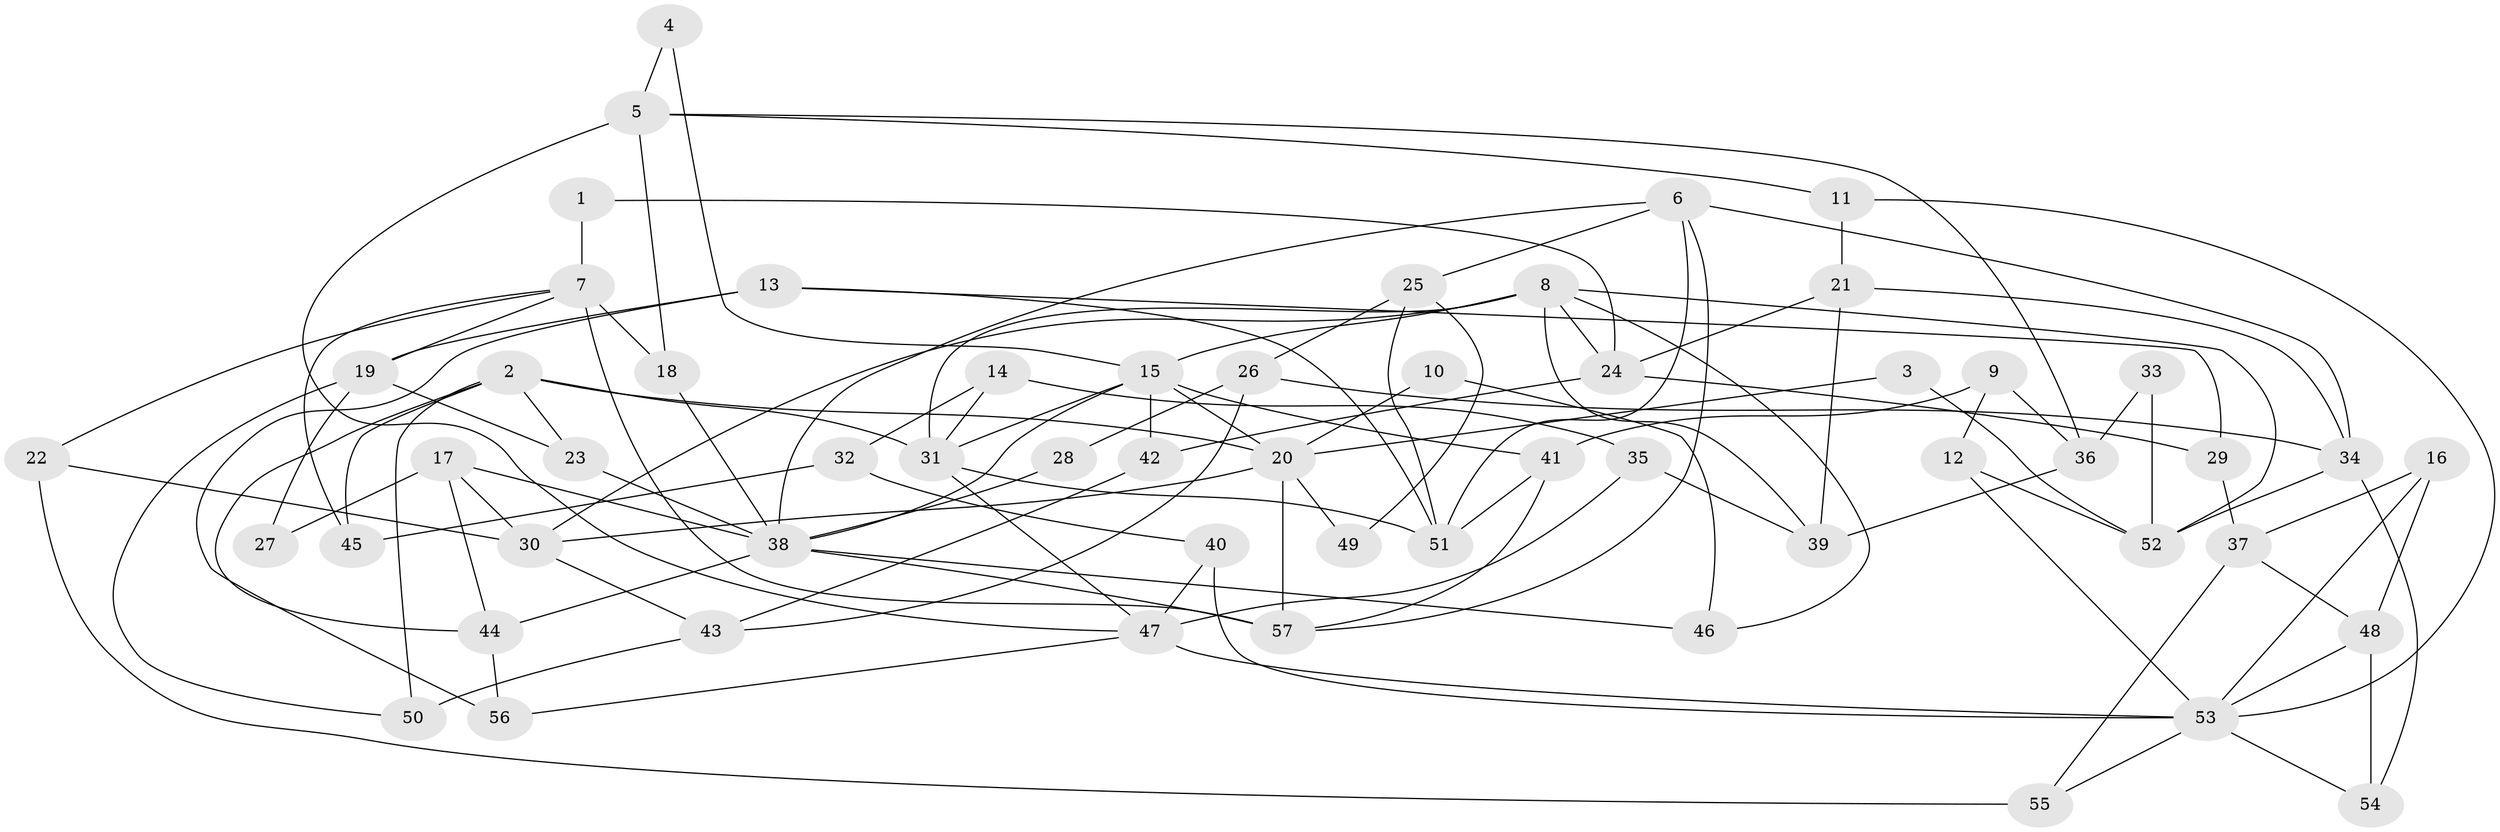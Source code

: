 // Generated by graph-tools (version 1.1) at 2025/26/03/09/25 03:26:12]
// undirected, 57 vertices, 114 edges
graph export_dot {
graph [start="1"]
  node [color=gray90,style=filled];
  1;
  2;
  3;
  4;
  5;
  6;
  7;
  8;
  9;
  10;
  11;
  12;
  13;
  14;
  15;
  16;
  17;
  18;
  19;
  20;
  21;
  22;
  23;
  24;
  25;
  26;
  27;
  28;
  29;
  30;
  31;
  32;
  33;
  34;
  35;
  36;
  37;
  38;
  39;
  40;
  41;
  42;
  43;
  44;
  45;
  46;
  47;
  48;
  49;
  50;
  51;
  52;
  53;
  54;
  55;
  56;
  57;
  1 -- 7;
  1 -- 24;
  2 -- 44;
  2 -- 20;
  2 -- 23;
  2 -- 31;
  2 -- 45;
  2 -- 50;
  3 -- 20;
  3 -- 52;
  4 -- 5;
  4 -- 15;
  5 -- 18;
  5 -- 47;
  5 -- 11;
  5 -- 36;
  6 -- 51;
  6 -- 57;
  6 -- 25;
  6 -- 34;
  6 -- 38;
  7 -- 22;
  7 -- 19;
  7 -- 18;
  7 -- 45;
  7 -- 57;
  8 -- 31;
  8 -- 30;
  8 -- 15;
  8 -- 24;
  8 -- 39;
  8 -- 46;
  8 -- 52;
  9 -- 36;
  9 -- 12;
  9 -- 41;
  10 -- 46;
  10 -- 20;
  11 -- 53;
  11 -- 21;
  12 -- 52;
  12 -- 53;
  13 -- 19;
  13 -- 51;
  13 -- 29;
  13 -- 56;
  14 -- 32;
  14 -- 31;
  14 -- 35;
  15 -- 38;
  15 -- 20;
  15 -- 31;
  15 -- 41;
  15 -- 42;
  16 -- 53;
  16 -- 48;
  16 -- 37;
  17 -- 44;
  17 -- 38;
  17 -- 27;
  17 -- 30;
  18 -- 38;
  19 -- 23;
  19 -- 50;
  19 -- 27;
  20 -- 57;
  20 -- 30;
  20 -- 49;
  21 -- 34;
  21 -- 24;
  21 -- 39;
  22 -- 30;
  22 -- 55;
  23 -- 38;
  24 -- 29;
  24 -- 42;
  25 -- 51;
  25 -- 26;
  25 -- 49;
  26 -- 43;
  26 -- 28;
  26 -- 34;
  28 -- 38;
  29 -- 37;
  30 -- 43;
  31 -- 47;
  31 -- 51;
  32 -- 45;
  32 -- 40;
  33 -- 52;
  33 -- 36;
  34 -- 52;
  34 -- 54;
  35 -- 39;
  35 -- 47;
  36 -- 39;
  37 -- 48;
  37 -- 55;
  38 -- 57;
  38 -- 44;
  38 -- 46;
  40 -- 53;
  40 -- 47;
  41 -- 51;
  41 -- 57;
  42 -- 43;
  43 -- 50;
  44 -- 56;
  47 -- 53;
  47 -- 56;
  48 -- 53;
  48 -- 54;
  53 -- 54;
  53 -- 55;
}
